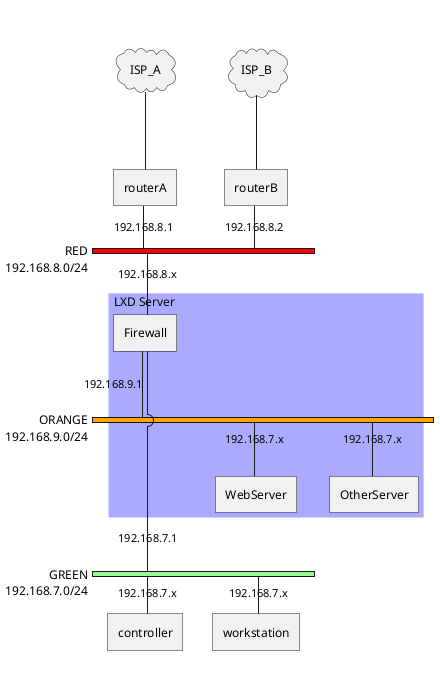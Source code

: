 {
  "sha1": "m4v0lhxskll67msgp8kil5lkcxtb9hp",
  "insertion": {
    "when": "2024-06-03T18:59:34.901Z",
    "url": "https://forum.plantuml.net/17932/nwdiag-possible-misbehavior",
    "user": "plantuml@gmail.com"
  }
}
@startuml
nwdiag {
    ISP_A [ shape = cloud];
    ISP_A -- routerA;
    ISP_B [ shape = cloud];
    ISP_B -- routerB;

    network RED {
        address = "192.168.8.0/24"
        color = red
        routerA [address = "192.168.8.1"];
        routerB [address = "192.168.8.2"];
        Firewall [address = "192.168.8.x"];
    }
    network ORANGE {
        address = "192.168.9.0/24
        color = orange
        Firewall [address = "192.168.9.1"];
        WebServer [address = "192.168.7.x"];
        OtherServer [address = "192.168.7.x"];
    }
    network GREEN {
        address = "192.168.7.0/24
        color = palegreen
        Firewall [address = "192.168.7.1"];
        controller [address = "192.168.7.x"];
        workstation [address = "192.168.7.x"];
    }
    group {
        color = "#aaaaFF";
        description = "LXD Server";
        Firewall;
        WebServer;
        OtherServer;
    }

}
@enduml
